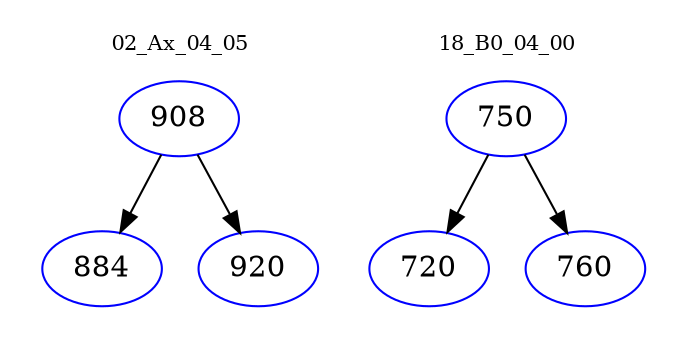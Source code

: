 digraph{
subgraph cluster_0 {
color = white
label = "02_Ax_04_05";
fontsize=10;
T0_908 [label="908", color="blue"]
T0_908 -> T0_884 [color="black"]
T0_884 [label="884", color="blue"]
T0_908 -> T0_920 [color="black"]
T0_920 [label="920", color="blue"]
}
subgraph cluster_1 {
color = white
label = "18_B0_04_00";
fontsize=10;
T1_750 [label="750", color="blue"]
T1_750 -> T1_720 [color="black"]
T1_720 [label="720", color="blue"]
T1_750 -> T1_760 [color="black"]
T1_760 [label="760", color="blue"]
}
}
